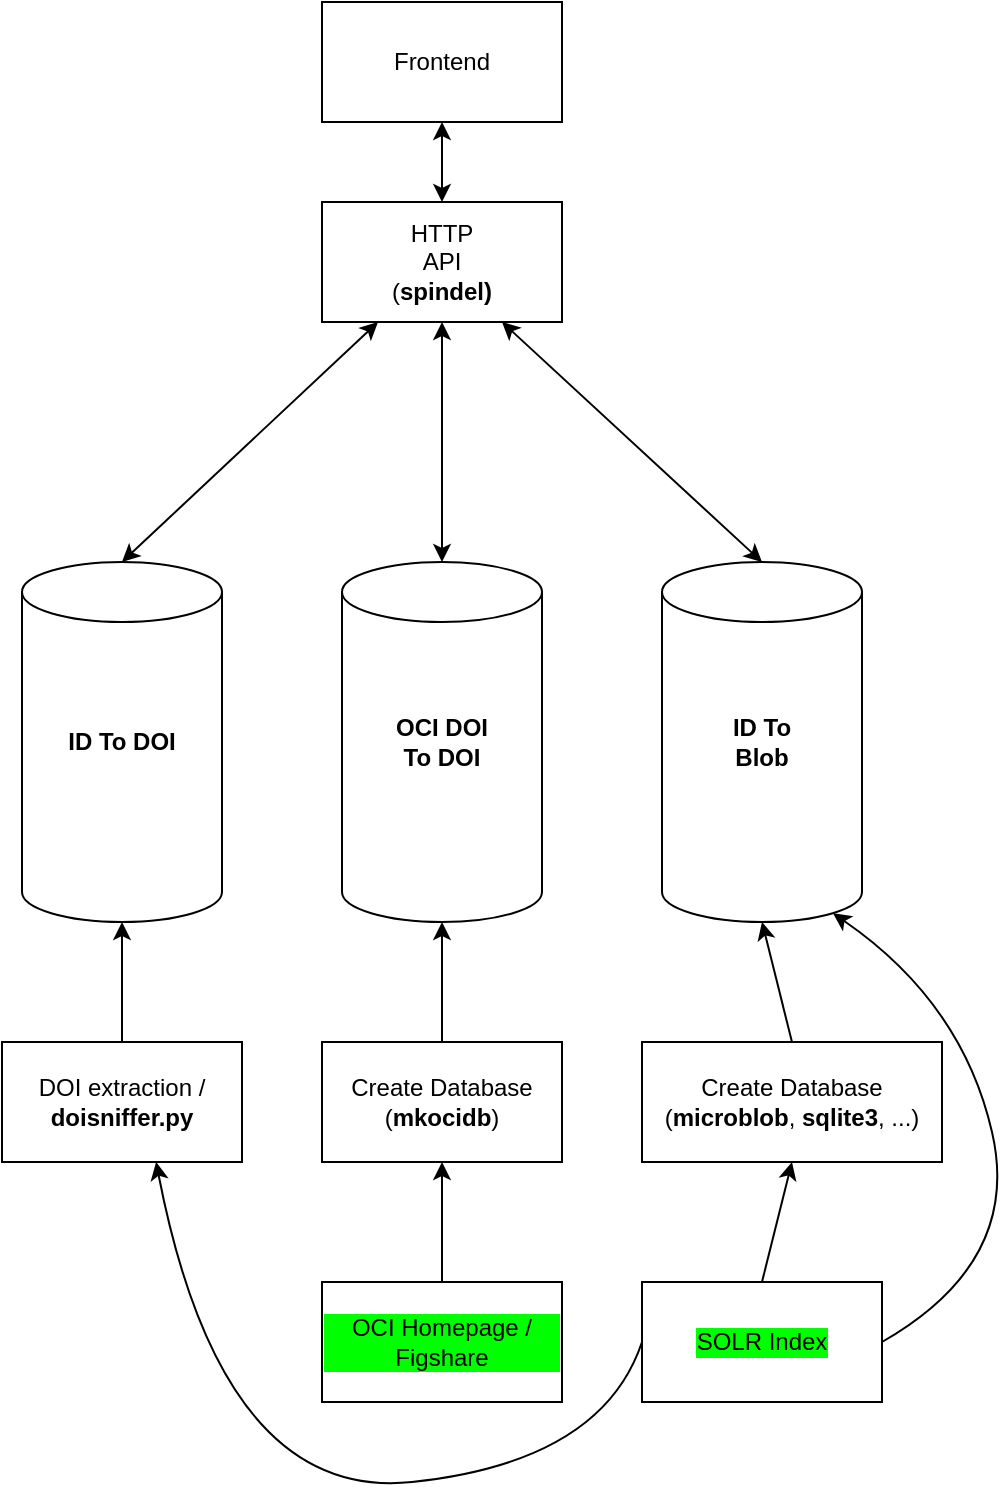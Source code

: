 <mxfile version="14.7.2" type="device"><diagram id="R0Dt6IX4VfR_XkkA1Clt" name="Page-1"><mxGraphModel dx="1422" dy="763" grid="1" gridSize="10" guides="1" tooltips="1" connect="1" arrows="1" fold="1" page="1" pageScale="1" pageWidth="850" pageHeight="1100" math="0" shadow="0"><root><mxCell id="0"/><mxCell id="1" parent="0"/><mxCell id="KHwz52w74LSnZ0YMClIJ-5" value="" style="rounded=0;whiteSpace=wrap;html=1;" vertex="1" parent="1"><mxGeometry x="320" y="140" width="120" height="60" as="geometry"/></mxCell><mxCell id="KHwz52w74LSnZ0YMClIJ-6" value="HTTP API (&lt;b&gt;spindel)&lt;/b&gt;" style="text;html=1;strokeColor=none;fillColor=none;align=center;verticalAlign=middle;whiteSpace=wrap;rounded=0;" vertex="1" parent="1"><mxGeometry x="360" y="160" width="40" height="20" as="geometry"/></mxCell><mxCell id="KHwz52w74LSnZ0YMClIJ-7" value="" style="shape=cylinder3;whiteSpace=wrap;html=1;boundedLbl=1;backgroundOutline=1;size=15;" vertex="1" parent="1"><mxGeometry x="170" y="320" width="100" height="180" as="geometry"/></mxCell><mxCell id="KHwz52w74LSnZ0YMClIJ-8" value="ID To DOI" style="text;html=1;strokeColor=none;fillColor=none;align=center;verticalAlign=middle;whiteSpace=wrap;rounded=0;fontStyle=1" vertex="1" parent="1"><mxGeometry x="185" y="400" width="70" height="20" as="geometry"/></mxCell><mxCell id="KHwz52w74LSnZ0YMClIJ-9" value="" style="shape=cylinder3;whiteSpace=wrap;html=1;boundedLbl=1;backgroundOutline=1;size=15;" vertex="1" parent="1"><mxGeometry x="330" y="320" width="100" height="180" as="geometry"/></mxCell><mxCell id="KHwz52w74LSnZ0YMClIJ-10" value="OCI DOI To DOI" style="text;html=1;strokeColor=none;fillColor=none;align=center;verticalAlign=middle;whiteSpace=wrap;rounded=0;fontStyle=1" vertex="1" parent="1"><mxGeometry x="355" y="400" width="50" height="20" as="geometry"/></mxCell><mxCell id="KHwz52w74LSnZ0YMClIJ-11" value="" style="shape=cylinder3;whiteSpace=wrap;html=1;boundedLbl=1;backgroundOutline=1;size=15;" vertex="1" parent="1"><mxGeometry x="490" y="320" width="100" height="180" as="geometry"/></mxCell><mxCell id="KHwz52w74LSnZ0YMClIJ-12" value="ID To Blob" style="text;html=1;strokeColor=none;fillColor=none;align=center;verticalAlign=middle;whiteSpace=wrap;rounded=0;fontStyle=1" vertex="1" parent="1"><mxGeometry x="520" y="400" width="40" height="20" as="geometry"/></mxCell><mxCell id="KHwz52w74LSnZ0YMClIJ-17" value="" style="endArrow=classic;startArrow=classic;html=1;exitX=0.5;exitY=0;exitDx=0;exitDy=0;exitPerimeter=0;" edge="1" parent="1" source="KHwz52w74LSnZ0YMClIJ-7" target="KHwz52w74LSnZ0YMClIJ-5"><mxGeometry width="50" height="50" relative="1" as="geometry"><mxPoint x="220" y="330" as="sourcePoint"/><mxPoint x="320" y="210" as="targetPoint"/></mxGeometry></mxCell><mxCell id="KHwz52w74LSnZ0YMClIJ-18" value="" style="endArrow=classic;startArrow=classic;html=1;entryX=0.5;entryY=1;entryDx=0;entryDy=0;" edge="1" parent="1" source="KHwz52w74LSnZ0YMClIJ-9" target="KHwz52w74LSnZ0YMClIJ-5"><mxGeometry width="50" height="50" relative="1" as="geometry"><mxPoint x="230" y="340" as="sourcePoint"/><mxPoint x="390" y="210" as="targetPoint"/></mxGeometry></mxCell><mxCell id="KHwz52w74LSnZ0YMClIJ-19" value="" style="endArrow=classic;startArrow=classic;html=1;entryX=0.75;entryY=1;entryDx=0;entryDy=0;exitX=0.5;exitY=0;exitDx=0;exitDy=0;exitPerimeter=0;" edge="1" parent="1" source="KHwz52w74LSnZ0YMClIJ-11" target="KHwz52w74LSnZ0YMClIJ-5"><mxGeometry width="50" height="50" relative="1" as="geometry"><mxPoint x="240" y="350" as="sourcePoint"/><mxPoint x="400" y="220" as="targetPoint"/></mxGeometry></mxCell><mxCell id="KHwz52w74LSnZ0YMClIJ-20" value="Frontend" style="rounded=0;whiteSpace=wrap;html=1;" vertex="1" parent="1"><mxGeometry x="320" y="40" width="120" height="60" as="geometry"/></mxCell><mxCell id="KHwz52w74LSnZ0YMClIJ-21" value="" style="endArrow=classic;startArrow=classic;html=1;" edge="1" parent="1"><mxGeometry width="50" height="50" relative="1" as="geometry"><mxPoint x="380" y="140" as="sourcePoint"/><mxPoint x="380" y="100" as="targetPoint"/></mxGeometry></mxCell><mxCell id="KHwz52w74LSnZ0YMClIJ-22" value="Create Database (&lt;b&gt;mkocidb&lt;/b&gt;)" style="rounded=0;whiteSpace=wrap;html=1;" vertex="1" parent="1"><mxGeometry x="320" y="560" width="120" height="60" as="geometry"/></mxCell><mxCell id="KHwz52w74LSnZ0YMClIJ-23" value="OCI Homepage / Figshare" style="rounded=0;whiteSpace=wrap;html=1;labelBackgroundColor=#00FF00;" vertex="1" parent="1"><mxGeometry x="320" y="680" width="120" height="60" as="geometry"/></mxCell><mxCell id="KHwz52w74LSnZ0YMClIJ-24" value="" style="endArrow=classic;html=1;exitX=0.5;exitY=0;exitDx=0;exitDy=0;entryX=0.5;entryY=1;entryDx=0;entryDy=0;" edge="1" parent="1" source="KHwz52w74LSnZ0YMClIJ-23" target="KHwz52w74LSnZ0YMClIJ-22"><mxGeometry width="50" height="50" relative="1" as="geometry"><mxPoint x="400" y="420" as="sourcePoint"/><mxPoint x="450" y="370" as="targetPoint"/></mxGeometry></mxCell><mxCell id="KHwz52w74LSnZ0YMClIJ-25" value="" style="endArrow=classic;html=1;exitX=0.5;exitY=0;exitDx=0;exitDy=0;" edge="1" parent="1" source="KHwz52w74LSnZ0YMClIJ-22" target="KHwz52w74LSnZ0YMClIJ-9"><mxGeometry width="50" height="50" relative="1" as="geometry"><mxPoint x="400" y="420" as="sourcePoint"/><mxPoint x="450" y="370" as="targetPoint"/></mxGeometry></mxCell><mxCell id="KHwz52w74LSnZ0YMClIJ-26" value="Create Database (&lt;b&gt;microblob&lt;/b&gt;, &lt;b&gt;sqlite3&lt;/b&gt;, ...)" style="rounded=0;whiteSpace=wrap;html=1;" vertex="1" parent="1"><mxGeometry x="480" y="560" width="150" height="60" as="geometry"/></mxCell><mxCell id="KHwz52w74LSnZ0YMClIJ-27" value="SOLR Index" style="rounded=0;whiteSpace=wrap;html=1;labelBackgroundColor=#00FF00;" vertex="1" parent="1"><mxGeometry x="480" y="680" width="120" height="60" as="geometry"/></mxCell><mxCell id="KHwz52w74LSnZ0YMClIJ-28" value="" style="endArrow=classic;html=1;exitX=0.5;exitY=0;exitDx=0;exitDy=0;entryX=0.5;entryY=1;entryDx=0;entryDy=0;" edge="1" parent="1" source="KHwz52w74LSnZ0YMClIJ-27" target="KHwz52w74LSnZ0YMClIJ-26"><mxGeometry width="50" height="50" relative="1" as="geometry"><mxPoint x="400" y="420" as="sourcePoint"/><mxPoint x="450" y="370" as="targetPoint"/></mxGeometry></mxCell><mxCell id="KHwz52w74LSnZ0YMClIJ-29" value="" style="endArrow=classic;html=1;exitX=0.5;exitY=0;exitDx=0;exitDy=0;entryX=0.5;entryY=1;entryDx=0;entryDy=0;entryPerimeter=0;" edge="1" parent="1" source="KHwz52w74LSnZ0YMClIJ-26" target="KHwz52w74LSnZ0YMClIJ-11"><mxGeometry width="50" height="50" relative="1" as="geometry"><mxPoint x="400" y="420" as="sourcePoint"/><mxPoint x="450" y="370" as="targetPoint"/></mxGeometry></mxCell><mxCell id="KHwz52w74LSnZ0YMClIJ-31" value="" style="curved=1;endArrow=classic;html=1;entryX=0.855;entryY=1;entryDx=0;entryDy=-4.35;entryPerimeter=0;" edge="1" parent="1" target="KHwz52w74LSnZ0YMClIJ-11"><mxGeometry width="50" height="50" relative="1" as="geometry"><mxPoint x="600" y="710" as="sourcePoint"/><mxPoint x="450" y="370" as="targetPoint"/><Array as="points"><mxPoint x="670" y="670"/><mxPoint x="640" y="540"/></Array></mxGeometry></mxCell><mxCell id="KHwz52w74LSnZ0YMClIJ-32" value="DOI extraction / &lt;b&gt;doisniffer.py&lt;/b&gt;" style="rounded=0;whiteSpace=wrap;html=1;" vertex="1" parent="1"><mxGeometry x="160" y="560" width="120" height="60" as="geometry"/></mxCell><mxCell id="KHwz52w74LSnZ0YMClIJ-33" value="" style="endArrow=classic;html=1;exitX=0.5;exitY=0;exitDx=0;exitDy=0;" edge="1" parent="1" source="KHwz52w74LSnZ0YMClIJ-32" target="KHwz52w74LSnZ0YMClIJ-7"><mxGeometry width="50" height="50" relative="1" as="geometry"><mxPoint x="220" y="550" as="sourcePoint"/><mxPoint x="450" y="370" as="targetPoint"/></mxGeometry></mxCell><mxCell id="KHwz52w74LSnZ0YMClIJ-36" value="" style="curved=1;endArrow=classic;html=1;exitX=0;exitY=0.5;exitDx=0;exitDy=0;entryX=0.642;entryY=1;entryDx=0;entryDy=0;entryPerimeter=0;" edge="1" parent="1" source="KHwz52w74LSnZ0YMClIJ-27" target="KHwz52w74LSnZ0YMClIJ-32"><mxGeometry width="50" height="50" relative="1" as="geometry"><mxPoint x="400" y="420" as="sourcePoint"/><mxPoint x="450" y="370" as="targetPoint"/><Array as="points"><mxPoint x="460" y="770"/><mxPoint x="270" y="790"/></Array></mxGeometry></mxCell></root></mxGraphModel></diagram></mxfile>